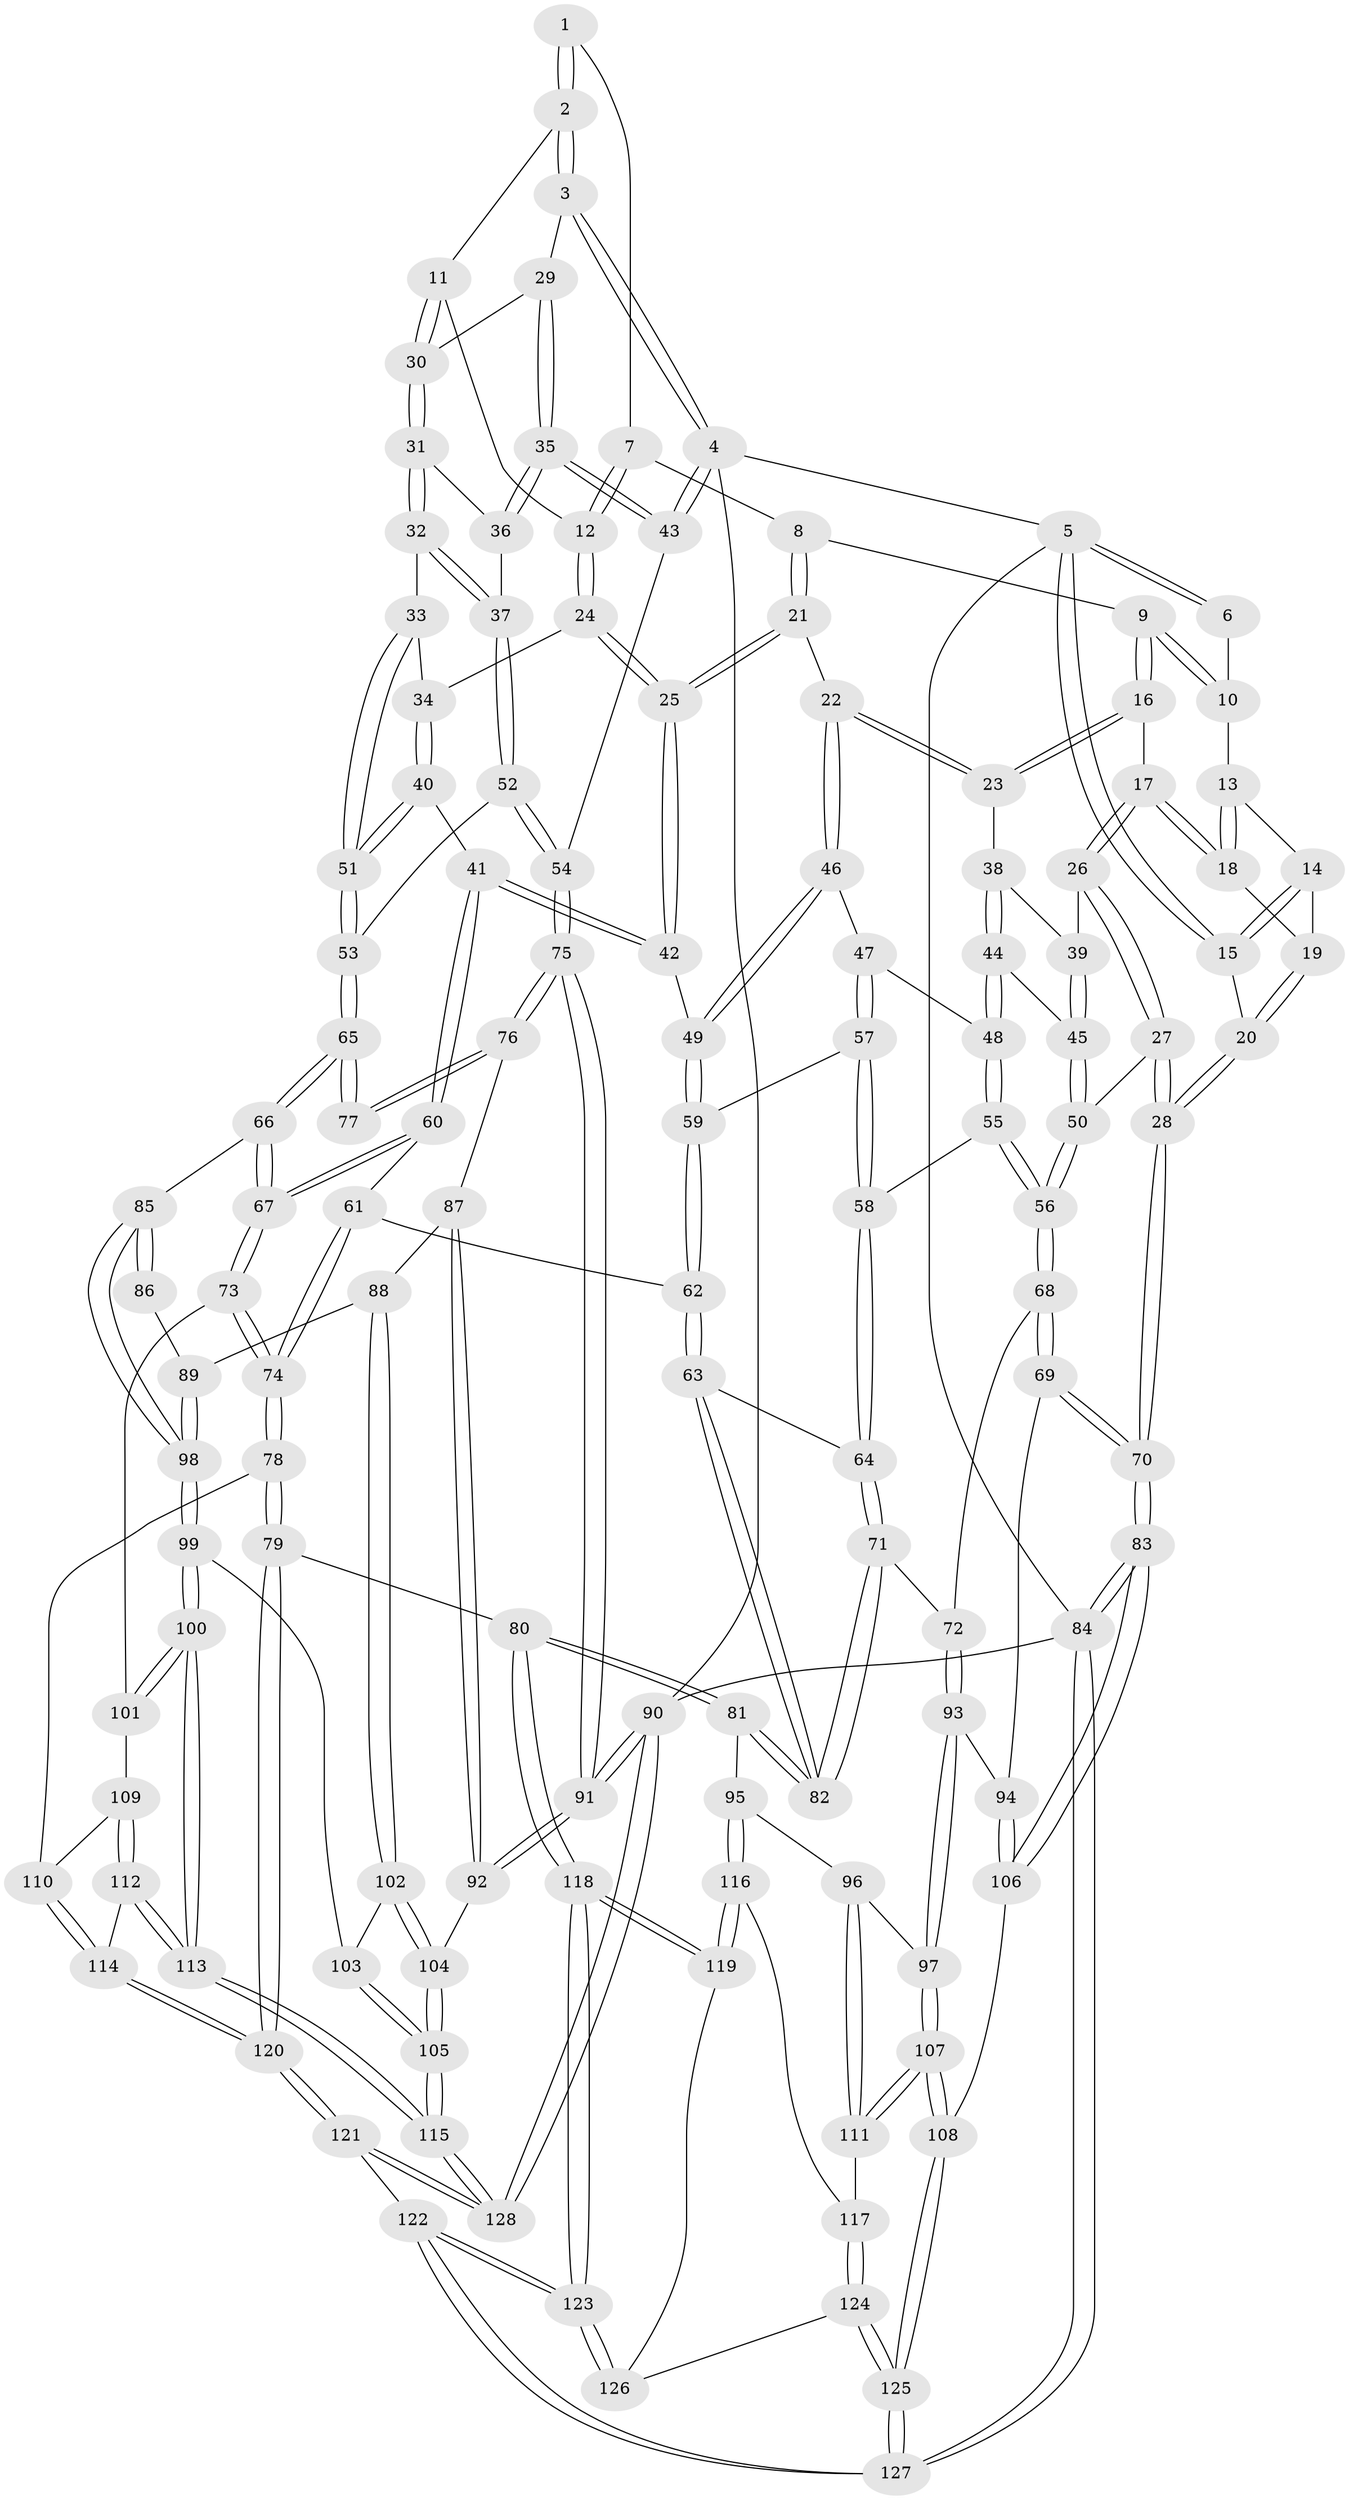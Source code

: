 // coarse degree distribution, {3: 0.11235955056179775, 5: 0.3146067415730337, 4: 0.449438202247191, 6: 0.12359550561797752}
// Generated by graph-tools (version 1.1) at 2025/24/03/03/25 07:24:39]
// undirected, 128 vertices, 317 edges
graph export_dot {
graph [start="1"]
  node [color=gray90,style=filled];
  1 [pos="+0.5634231132787744+0"];
  2 [pos="+1+0"];
  3 [pos="+1+0"];
  4 [pos="+1+0"];
  5 [pos="+0+0"];
  6 [pos="+0.11882822571037115+0"];
  7 [pos="+0.5627830641803123+0"];
  8 [pos="+0.49105919921479013+0.08744123045310462"];
  9 [pos="+0.2467968951723031+0.05537015870832835"];
  10 [pos="+0.17848162532645817+0"];
  11 [pos="+0.7936034746375046+0.13949117096490443"];
  12 [pos="+0.7538968803393966+0.14472982540603868"];
  13 [pos="+0.10333994445218088+0.0683818715438182"];
  14 [pos="+0.04349087427608382+0.11718405558677092"];
  15 [pos="+0+0.043715100886633364"];
  16 [pos="+0.24231621054419328+0.15099396159948145"];
  17 [pos="+0.19281765183152327+0.22982665826276497"];
  18 [pos="+0.11190926268008448+0.18287245741037175"];
  19 [pos="+0.06739243674003086+0.18001465714829687"];
  20 [pos="+0+0.36177512512622295"];
  21 [pos="+0.5148966207742572+0.2039716542501768"];
  22 [pos="+0.4578999552839659+0.2422237627045149"];
  23 [pos="+0.45561523240368784+0.24246647455793316"];
  24 [pos="+0.6411961720278195+0.22659107889265187"];
  25 [pos="+0.5726987419724896+0.22825977428560595"];
  26 [pos="+0.1904019011879959+0.2859076369599677"];
  27 [pos="+0.12351763485008811+0.37467777936726976"];
  28 [pos="+0+0.3987668278889338"];
  29 [pos="+0.9014845720296166+0.17220017581459462"];
  30 [pos="+0.8399470032953396+0.17278172234851505"];
  31 [pos="+0.8472969700705438+0.25043383563004357"];
  32 [pos="+0.8204039938101654+0.3351830290303219"];
  33 [pos="+0.7822888131765425+0.3520553736357427"];
  34 [pos="+0.6487781111003981+0.2368357029158687"];
  35 [pos="+1+0.30635851772995465"];
  36 [pos="+0.9020213223320549+0.2837785172252774"];
  37 [pos="+0.9003417031114722+0.3766722418747777"];
  38 [pos="+0.4130228149711573+0.2650074898454415"];
  39 [pos="+0.30669331070389005+0.31273042268298734"];
  40 [pos="+0.6976854906062984+0.4760039664279566"];
  41 [pos="+0.6062666721113811+0.4804157367740708"];
  42 [pos="+0.5841680306695034+0.46888744379729197"];
  43 [pos="+1+0.3380818497041941"];
  44 [pos="+0.3440466027307981+0.42132193119600414"];
  45 [pos="+0.3317742904574036+0.4188637917671013"];
  46 [pos="+0.45649141481638594+0.25627072809254126"];
  47 [pos="+0.405419420372589+0.440278027884001"];
  48 [pos="+0.40434336961604905+0.4403110187510012"];
  49 [pos="+0.516330177793208+0.4783710700021905"];
  50 [pos="+0.21583652218678046+0.4866135161343628"];
  51 [pos="+0.7369102756888172+0.48451824706865343"];
  52 [pos="+0.9660871373732172+0.427827041208315"];
  53 [pos="+0.7747040452684254+0.5233505476251404"];
  54 [pos="+1+0.43579143284884564"];
  55 [pos="+0.3210016899803184+0.5540938583995788"];
  56 [pos="+0.22840488612869392+0.5605696461164349"];
  57 [pos="+0.4206577692820064+0.45093996375493695"];
  58 [pos="+0.37085429845582757+0.5702300853294"];
  59 [pos="+0.4933942365387038+0.4873377592648226"];
  60 [pos="+0.5973479036869856+0.5937938640095426"];
  61 [pos="+0.5303215760841459+0.6008850134041774"];
  62 [pos="+0.46161355381874347+0.5772758295047938"];
  63 [pos="+0.4434537862952431+0.598667457229228"];
  64 [pos="+0.3929578085873818+0.5829251908507582"];
  65 [pos="+0.7765724047446962+0.5347476612670476"];
  66 [pos="+0.7220696508204406+0.6637373950426584"];
  67 [pos="+0.6368857946863341+0.7010651501125127"];
  68 [pos="+0.22780223927608348+0.5621733831945646"];
  69 [pos="+0+0.6049469487442422"];
  70 [pos="+0+0.5734888600558067"];
  71 [pos="+0.33239263736016444+0.6589867320695778"];
  72 [pos="+0.23277644261855504+0.6408392494451473"];
  73 [pos="+0.6311621020110754+0.7087341859522054"];
  74 [pos="+0.55324700336957+0.7498544361961615"];
  75 [pos="+1+0.526584416124537"];
  76 [pos="+0.9548188950792754+0.6374332622642669"];
  77 [pos="+0.911948467289475+0.6321912130786514"];
  78 [pos="+0.5373720271801432+0.760270849303302"];
  79 [pos="+0.5254462623765307+0.7661909019894089"];
  80 [pos="+0.5087574624479317+0.7674981574828772"];
  81 [pos="+0.45728007081947164+0.7412706710895972"];
  82 [pos="+0.44905096673280287+0.7200305764399193"];
  83 [pos="+0+1"];
  84 [pos="+0+1"];
  85 [pos="+0.7705689371206405+0.7025766281509868"];
  86 [pos="+0.8819812119053598+0.6607603572577667"];
  87 [pos="+0.9457291794817715+0.688842006653817"];
  88 [pos="+0.9291536528604293+0.7592247192651513"];
  89 [pos="+0.8563518261776207+0.7305606038422927"];
  90 [pos="+1+1"];
  91 [pos="+1+0.8865786917760783"];
  92 [pos="+1+0.8568706774662649"];
  93 [pos="+0.21625333309761163+0.6940061244488636"];
  94 [pos="+0.12940085870480117+0.7311146219641419"];
  95 [pos="+0.3761670453943208+0.7775194428160714"];
  96 [pos="+0.28410527687237463+0.7659841503665623"];
  97 [pos="+0.2638802525279375+0.7577933792015912"];
  98 [pos="+0.8019031984060875+0.7547318796632573"];
  99 [pos="+0.8038742350680692+0.7924478726524424"];
  100 [pos="+0.7920031413682458+0.834564499018328"];
  101 [pos="+0.6780890436174611+0.7737424833574008"];
  102 [pos="+0.9292267289506257+0.7597159984434849"];
  103 [pos="+0.8974296499463124+0.7787162356946263"];
  104 [pos="+1+0.8477824010481372"];
  105 [pos="+0.8534415598647305+0.9204348446098247"];
  106 [pos="+0.08878730257484028+0.8507319848288492"];
  107 [pos="+0.2152496518863558+0.8642155738227614"];
  108 [pos="+0.21146968597019042+0.8684344358360444"];
  109 [pos="+0.6785171018565745+0.8230079689809027"];
  110 [pos="+0.6412125066337006+0.8378923773176584"];
  111 [pos="+0.29773313134843354+0.8646987674936599"];
  112 [pos="+0.7012179805373343+0.9126598042701086"];
  113 [pos="+0.7995976530855778+0.8972614298545311"];
  114 [pos="+0.6890762671939585+0.918364165346545"];
  115 [pos="+0.8405668239334222+0.928672742827414"];
  116 [pos="+0.35873849345647313+0.8546375672670565"];
  117 [pos="+0.3089835754248532+0.8757058475821362"];
  118 [pos="+0.44954180100885843+0.9620718717826069"];
  119 [pos="+0.3733643859162372+0.8818868672628102"];
  120 [pos="+0.6335442374255946+0.9562916655858825"];
  121 [pos="+0.5039449635015666+1"];
  122 [pos="+0.4728510820986754+1"];
  123 [pos="+0.4528515180570761+1"];
  124 [pos="+0.30308266410876944+0.9058148482989911"];
  125 [pos="+0.25203294486930705+0.9761757805386329"];
  126 [pos="+0.33484943350436697+0.9107457468578382"];
  127 [pos="+0.24032587417770665+1"];
  128 [pos="+0.9261324458423116+1"];
  1 -- 2;
  1 -- 2;
  1 -- 7;
  2 -- 3;
  2 -- 3;
  2 -- 11;
  3 -- 4;
  3 -- 4;
  3 -- 29;
  4 -- 5;
  4 -- 43;
  4 -- 43;
  4 -- 90;
  5 -- 6;
  5 -- 6;
  5 -- 15;
  5 -- 15;
  5 -- 84;
  6 -- 10;
  7 -- 8;
  7 -- 12;
  7 -- 12;
  8 -- 9;
  8 -- 21;
  8 -- 21;
  9 -- 10;
  9 -- 10;
  9 -- 16;
  9 -- 16;
  10 -- 13;
  11 -- 12;
  11 -- 30;
  11 -- 30;
  12 -- 24;
  12 -- 24;
  13 -- 14;
  13 -- 18;
  13 -- 18;
  14 -- 15;
  14 -- 15;
  14 -- 19;
  15 -- 20;
  16 -- 17;
  16 -- 23;
  16 -- 23;
  17 -- 18;
  17 -- 18;
  17 -- 26;
  17 -- 26;
  18 -- 19;
  19 -- 20;
  19 -- 20;
  20 -- 28;
  20 -- 28;
  21 -- 22;
  21 -- 25;
  21 -- 25;
  22 -- 23;
  22 -- 23;
  22 -- 46;
  22 -- 46;
  23 -- 38;
  24 -- 25;
  24 -- 25;
  24 -- 34;
  25 -- 42;
  25 -- 42;
  26 -- 27;
  26 -- 27;
  26 -- 39;
  27 -- 28;
  27 -- 28;
  27 -- 50;
  28 -- 70;
  28 -- 70;
  29 -- 30;
  29 -- 35;
  29 -- 35;
  30 -- 31;
  30 -- 31;
  31 -- 32;
  31 -- 32;
  31 -- 36;
  32 -- 33;
  32 -- 37;
  32 -- 37;
  33 -- 34;
  33 -- 51;
  33 -- 51;
  34 -- 40;
  34 -- 40;
  35 -- 36;
  35 -- 36;
  35 -- 43;
  35 -- 43;
  36 -- 37;
  37 -- 52;
  37 -- 52;
  38 -- 39;
  38 -- 44;
  38 -- 44;
  39 -- 45;
  39 -- 45;
  40 -- 41;
  40 -- 51;
  40 -- 51;
  41 -- 42;
  41 -- 42;
  41 -- 60;
  41 -- 60;
  42 -- 49;
  43 -- 54;
  44 -- 45;
  44 -- 48;
  44 -- 48;
  45 -- 50;
  45 -- 50;
  46 -- 47;
  46 -- 49;
  46 -- 49;
  47 -- 48;
  47 -- 57;
  47 -- 57;
  48 -- 55;
  48 -- 55;
  49 -- 59;
  49 -- 59;
  50 -- 56;
  50 -- 56;
  51 -- 53;
  51 -- 53;
  52 -- 53;
  52 -- 54;
  52 -- 54;
  53 -- 65;
  53 -- 65;
  54 -- 75;
  54 -- 75;
  55 -- 56;
  55 -- 56;
  55 -- 58;
  56 -- 68;
  56 -- 68;
  57 -- 58;
  57 -- 58;
  57 -- 59;
  58 -- 64;
  58 -- 64;
  59 -- 62;
  59 -- 62;
  60 -- 61;
  60 -- 67;
  60 -- 67;
  61 -- 62;
  61 -- 74;
  61 -- 74;
  62 -- 63;
  62 -- 63;
  63 -- 64;
  63 -- 82;
  63 -- 82;
  64 -- 71;
  64 -- 71;
  65 -- 66;
  65 -- 66;
  65 -- 77;
  65 -- 77;
  66 -- 67;
  66 -- 67;
  66 -- 85;
  67 -- 73;
  67 -- 73;
  68 -- 69;
  68 -- 69;
  68 -- 72;
  69 -- 70;
  69 -- 70;
  69 -- 94;
  70 -- 83;
  70 -- 83;
  71 -- 72;
  71 -- 82;
  71 -- 82;
  72 -- 93;
  72 -- 93;
  73 -- 74;
  73 -- 74;
  73 -- 101;
  74 -- 78;
  74 -- 78;
  75 -- 76;
  75 -- 76;
  75 -- 91;
  75 -- 91;
  76 -- 77;
  76 -- 77;
  76 -- 87;
  78 -- 79;
  78 -- 79;
  78 -- 110;
  79 -- 80;
  79 -- 120;
  79 -- 120;
  80 -- 81;
  80 -- 81;
  80 -- 118;
  80 -- 118;
  81 -- 82;
  81 -- 82;
  81 -- 95;
  83 -- 84;
  83 -- 84;
  83 -- 106;
  83 -- 106;
  84 -- 127;
  84 -- 127;
  84 -- 90;
  85 -- 86;
  85 -- 86;
  85 -- 98;
  85 -- 98;
  86 -- 89;
  87 -- 88;
  87 -- 92;
  87 -- 92;
  88 -- 89;
  88 -- 102;
  88 -- 102;
  89 -- 98;
  89 -- 98;
  90 -- 91;
  90 -- 91;
  90 -- 128;
  90 -- 128;
  91 -- 92;
  91 -- 92;
  92 -- 104;
  93 -- 94;
  93 -- 97;
  93 -- 97;
  94 -- 106;
  94 -- 106;
  95 -- 96;
  95 -- 116;
  95 -- 116;
  96 -- 97;
  96 -- 111;
  96 -- 111;
  97 -- 107;
  97 -- 107;
  98 -- 99;
  98 -- 99;
  99 -- 100;
  99 -- 100;
  99 -- 103;
  100 -- 101;
  100 -- 101;
  100 -- 113;
  100 -- 113;
  101 -- 109;
  102 -- 103;
  102 -- 104;
  102 -- 104;
  103 -- 105;
  103 -- 105;
  104 -- 105;
  104 -- 105;
  105 -- 115;
  105 -- 115;
  106 -- 108;
  107 -- 108;
  107 -- 108;
  107 -- 111;
  107 -- 111;
  108 -- 125;
  108 -- 125;
  109 -- 110;
  109 -- 112;
  109 -- 112;
  110 -- 114;
  110 -- 114;
  111 -- 117;
  112 -- 113;
  112 -- 113;
  112 -- 114;
  113 -- 115;
  113 -- 115;
  114 -- 120;
  114 -- 120;
  115 -- 128;
  115 -- 128;
  116 -- 117;
  116 -- 119;
  116 -- 119;
  117 -- 124;
  117 -- 124;
  118 -- 119;
  118 -- 119;
  118 -- 123;
  118 -- 123;
  119 -- 126;
  120 -- 121;
  120 -- 121;
  121 -- 122;
  121 -- 128;
  121 -- 128;
  122 -- 123;
  122 -- 123;
  122 -- 127;
  122 -- 127;
  123 -- 126;
  123 -- 126;
  124 -- 125;
  124 -- 125;
  124 -- 126;
  125 -- 127;
  125 -- 127;
}
